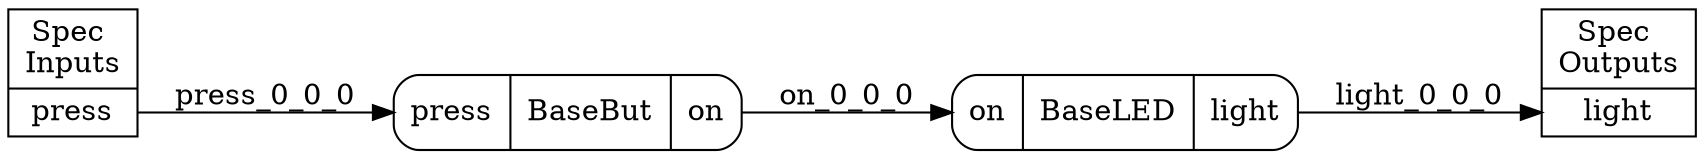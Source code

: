 digraph pyco_out {
	node [shape=Mrecord]
	compound=true label="" labeljust=center labelloc=b rankdir=LR splines=polyline
	G1_in [label="Spec \nInputs|<press> press" rank=source shape=record]
	"4585788432.4585790992.BaseLED_2" [label="{{<on> on}|BaseLED|{<light> light}}"]
	"4585788432.4585790992.BaseBut_2" [label="{{<press> press}|BaseBut|{<on> on}}"]
	G1_out [label="Spec \nOutputs|<light> light" rank=sink shape=record]
	"4585788432.4585790992.BaseLED_2":light -> G1_out:light [label=light_0_0_0]
	G1_in:press -> "4585788432.4585790992.BaseBut_2":press [label=press_0_0_0]
	"4585788432.4585790992.BaseBut_2":on -> "4585788432.4585790992.BaseLED_2":on [label=on_0_0_0]
}
